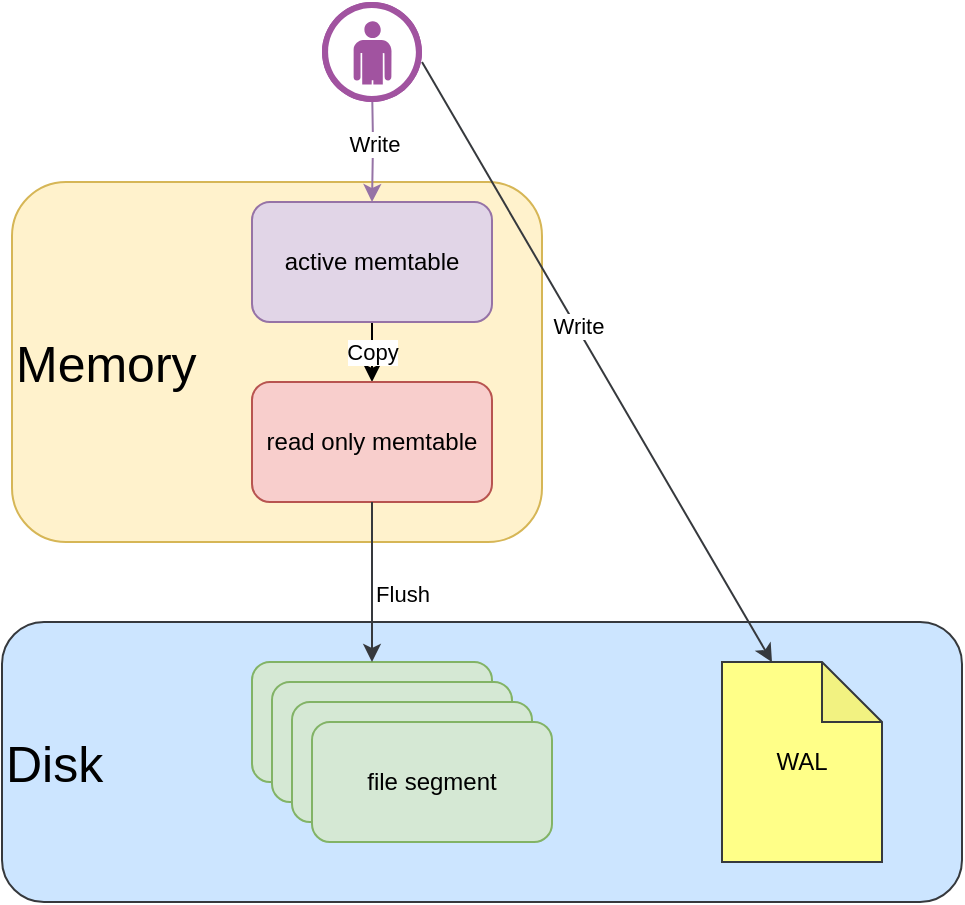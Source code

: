 <mxfile version="22.1.17" type="device">
  <diagram name="第 1 页" id="n7rrP5Taxn0oMX4PCK9I">
    <mxGraphModel dx="978" dy="539" grid="1" gridSize="10" guides="1" tooltips="1" connect="1" arrows="1" fold="1" page="1" pageScale="1" pageWidth="827" pageHeight="1169" math="0" shadow="0">
      <root>
        <mxCell id="0" />
        <mxCell id="1" parent="0" />
        <mxCell id="yr9HwGgUv4vwjfDg_DLF-7" value="&lt;font style=&quot;font-size: 25px;&quot;&gt;Memory&lt;/font&gt;" style="rounded=1;whiteSpace=wrap;html=1;align=left;fillColor=#fff2cc;strokeColor=#d6b656;" vertex="1" parent="1">
          <mxGeometry x="315" y="207" width="265" height="180" as="geometry" />
        </mxCell>
        <mxCell id="yr9HwGgUv4vwjfDg_DLF-11" value="Write" style="edgeStyle=orthogonalEdgeStyle;rounded=0;orthogonalLoop=1;jettySize=auto;html=1;fillColor=#e1d5e7;strokeColor=#9673a6;" edge="1" parent="1" target="yr9HwGgUv4vwjfDg_DLF-4">
          <mxGeometry relative="1" as="geometry">
            <mxPoint x="495" y="157" as="sourcePoint" />
          </mxGeometry>
        </mxCell>
        <mxCell id="yr9HwGgUv4vwjfDg_DLF-6" value="Copy" style="edgeStyle=orthogonalEdgeStyle;rounded=0;orthogonalLoop=1;jettySize=auto;html=1;" edge="1" parent="1" source="yr9HwGgUv4vwjfDg_DLF-4" target="yr9HwGgUv4vwjfDg_DLF-5">
          <mxGeometry relative="1" as="geometry" />
        </mxCell>
        <mxCell id="yr9HwGgUv4vwjfDg_DLF-4" value="active memtable" style="rounded=1;whiteSpace=wrap;html=1;fillColor=#e1d5e7;strokeColor=#9673a6;" vertex="1" parent="1">
          <mxGeometry x="435" y="217" width="120" height="60" as="geometry" />
        </mxCell>
        <mxCell id="yr9HwGgUv4vwjfDg_DLF-5" value="read only memtable" style="rounded=1;whiteSpace=wrap;html=1;fillColor=#f8cecc;strokeColor=#b85450;" vertex="1" parent="1">
          <mxGeometry x="435" y="307" width="120" height="60" as="geometry" />
        </mxCell>
        <mxCell id="yr9HwGgUv4vwjfDg_DLF-8" value="&lt;font style=&quot;font-size: 25px;&quot;&gt;Disk&lt;/font&gt;" style="rounded=1;whiteSpace=wrap;html=1;align=left;fillColor=#cce5ff;strokeColor=#36393d;" vertex="1" parent="1">
          <mxGeometry x="310" y="427" width="480" height="140" as="geometry" />
        </mxCell>
        <mxCell id="yr9HwGgUv4vwjfDg_DLF-12" value="file segment" style="rounded=1;whiteSpace=wrap;html=1;fillColor=#d5e8d4;strokeColor=#82b366;" vertex="1" parent="1">
          <mxGeometry x="435" y="447" width="120" height="60" as="geometry" />
        </mxCell>
        <mxCell id="yr9HwGgUv4vwjfDg_DLF-16" value="file segment" style="rounded=1;whiteSpace=wrap;html=1;fillColor=#d5e8d4;strokeColor=#82b366;" vertex="1" parent="1">
          <mxGeometry x="445" y="457" width="120" height="60" as="geometry" />
        </mxCell>
        <mxCell id="yr9HwGgUv4vwjfDg_DLF-20" value="WAL" style="shape=note;whiteSpace=wrap;html=1;backgroundOutline=1;darkOpacity=0.05;fillColor=#ffff88;strokeColor=#36393d;" vertex="1" parent="1">
          <mxGeometry x="670" y="447" width="80" height="100" as="geometry" />
        </mxCell>
        <mxCell id="yr9HwGgUv4vwjfDg_DLF-21" value="" style="endArrow=classic;html=1;rounded=0;entryX=0;entryY=0;entryDx=25;entryDy=0;entryPerimeter=0;fillColor=#ffff88;strokeColor=#36393d;" edge="1" parent="1" target="yr9HwGgUv4vwjfDg_DLF-20">
          <mxGeometry width="50" height="50" relative="1" as="geometry">
            <mxPoint x="520" y="147" as="sourcePoint" />
            <mxPoint x="450" y="327" as="targetPoint" />
          </mxGeometry>
        </mxCell>
        <mxCell id="yr9HwGgUv4vwjfDg_DLF-24" value="Write" style="edgeLabel;html=1;align=center;verticalAlign=middle;resizable=0;points=[];" vertex="1" connectable="0" parent="yr9HwGgUv4vwjfDg_DLF-21">
          <mxGeometry x="-0.117" y="1" relative="1" as="geometry">
            <mxPoint as="offset" />
          </mxGeometry>
        </mxCell>
        <mxCell id="yr9HwGgUv4vwjfDg_DLF-22" value="file segment" style="rounded=1;whiteSpace=wrap;html=1;fillColor=#d5e8d4;strokeColor=#82b366;" vertex="1" parent="1">
          <mxGeometry x="455" y="467" width="120" height="60" as="geometry" />
        </mxCell>
        <mxCell id="yr9HwGgUv4vwjfDg_DLF-23" value="file segment" style="rounded=1;whiteSpace=wrap;html=1;fillColor=#d5e8d4;strokeColor=#82b366;" vertex="1" parent="1">
          <mxGeometry x="465" y="477" width="120" height="60" as="geometry" />
        </mxCell>
        <mxCell id="yr9HwGgUv4vwjfDg_DLF-9" style="edgeStyle=orthogonalEdgeStyle;rounded=0;orthogonalLoop=1;jettySize=auto;html=1;entryX=0.5;entryY=0;entryDx=0;entryDy=0;fillColor=#cdeb8b;strokeColor=#36393d;" edge="1" parent="1" source="yr9HwGgUv4vwjfDg_DLF-5" target="yr9HwGgUv4vwjfDg_DLF-12">
          <mxGeometry relative="1" as="geometry" />
        </mxCell>
        <mxCell id="yr9HwGgUv4vwjfDg_DLF-10" value="Flush" style="edgeLabel;html=1;align=center;verticalAlign=middle;resizable=0;points=[];" vertex="1" connectable="0" parent="yr9HwGgUv4vwjfDg_DLF-9">
          <mxGeometry x="0.136" relative="1" as="geometry">
            <mxPoint x="15" as="offset" />
          </mxGeometry>
        </mxCell>
        <mxCell id="yr9HwGgUv4vwjfDg_DLF-25" value="" style="verticalLabelPosition=bottom;sketch=0;html=1;fillColor=#A153A0;strokeColor=#ffffff;verticalAlign=top;align=center;points=[[0,0.5,0],[0.125,0.25,0],[0.25,0,0],[0.5,0,0],[0.75,0,0],[0.875,0.25,0],[1,0.5,0],[0.875,0.75,0],[0.75,1,0],[0.5,1,0],[0.125,0.75,0]];pointerEvents=1;shape=mxgraph.cisco_safe.compositeIcon;bgIcon=ellipse;resIcon=mxgraph.cisco_safe.design.user;" vertex="1" parent="1">
          <mxGeometry x="470" y="117" width="50" height="50" as="geometry" />
        </mxCell>
      </root>
    </mxGraphModel>
  </diagram>
</mxfile>
